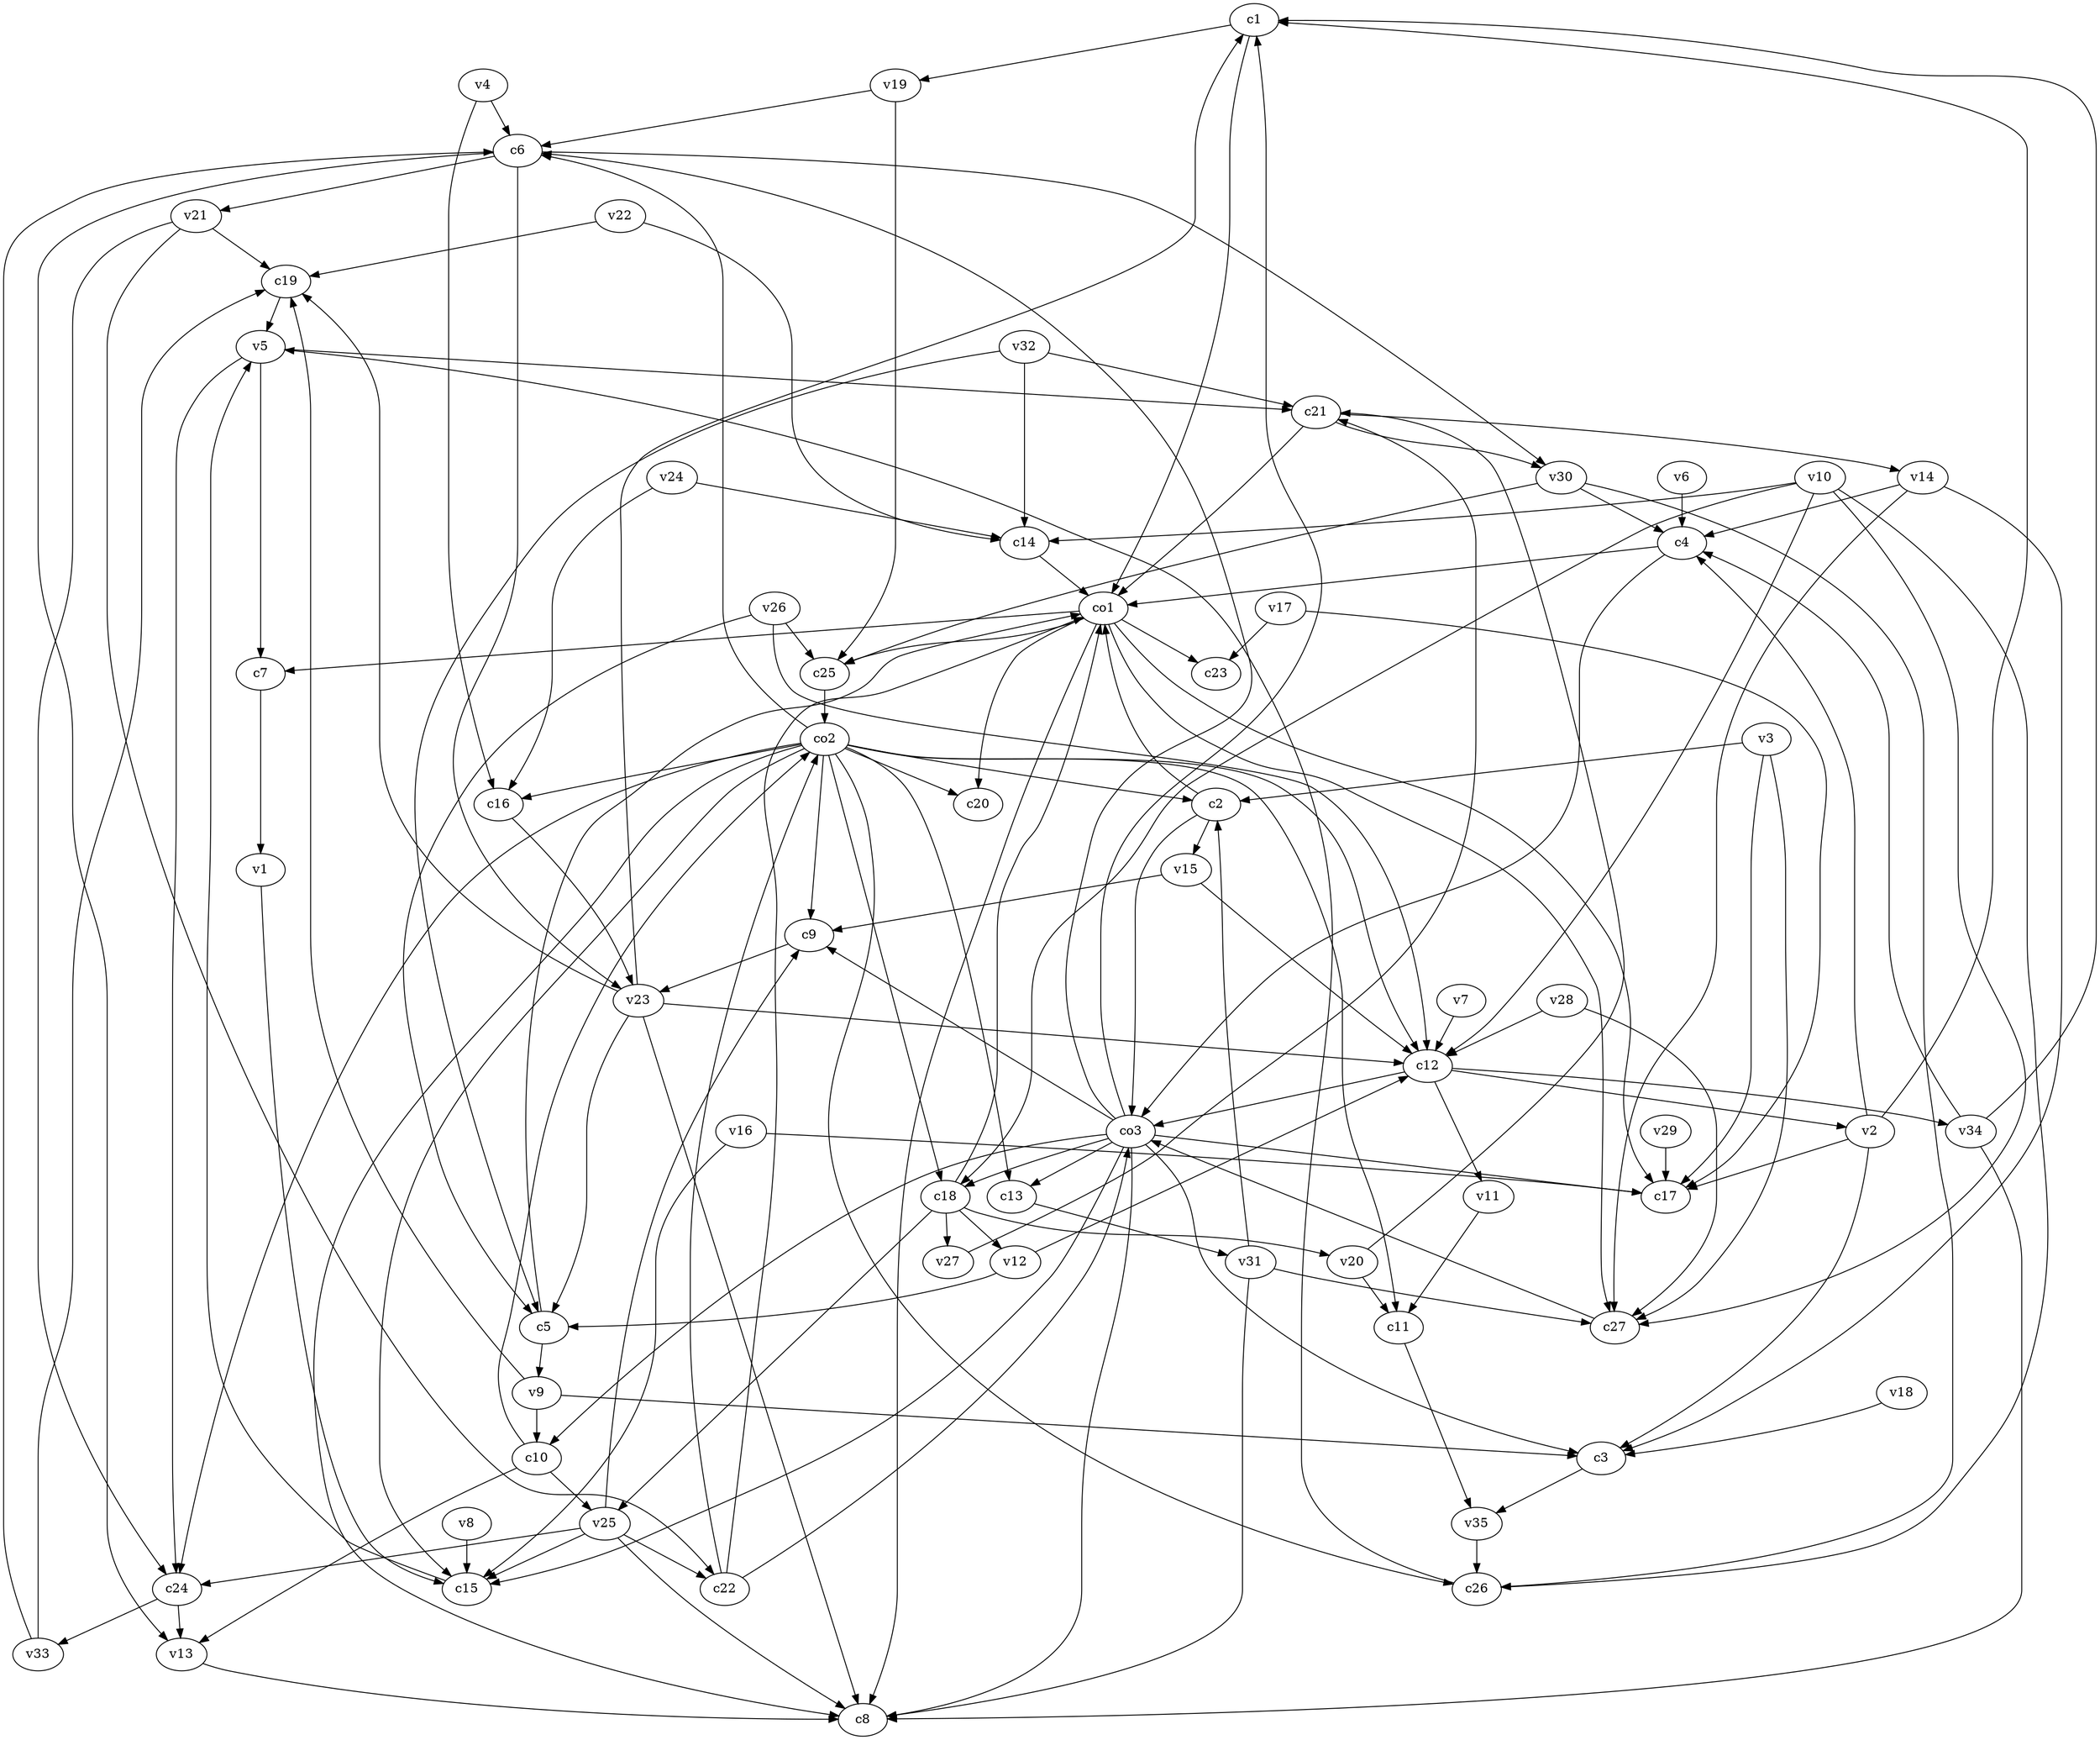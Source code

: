 strict digraph  {
c1;
c2;
c3;
c4;
c5;
c6;
c7;
c8;
c9;
c10;
c11;
c12;
c13;
c14;
c15;
c16;
c17;
c18;
c19;
c20;
c21;
c22;
c23;
c24;
c25;
c26;
c27;
v1;
v2;
v3;
v4;
v5;
v6;
v7;
v8;
v9;
v10;
v11;
v12;
v13;
v14;
v15;
v16;
v17;
v18;
v19;
v20;
v21;
v22;
v23;
v24;
v25;
v26;
v27;
v28;
v29;
v30;
v31;
v32;
v33;
v34;
v35;
co1;
co2;
co3;
c1 -> co1  [weight=1];
c1 -> v19  [weight=1];
c2 -> co1  [weight=1];
c2 -> v15  [weight=1];
c2 -> co3  [weight=1];
c3 -> v35  [weight=1];
c4 -> co3  [weight=1];
c4 -> co1  [weight=1];
c5 -> v9  [weight=1];
c5 -> co1  [weight=1];
c6 -> v30  [weight=1];
c6 -> v23  [weight=1];
c6 -> v21  [weight=1];
c6 -> v13  [weight=1];
c7 -> v1  [weight=1];
c9 -> v23  [weight=1];
c10 -> v13  [weight=1];
c10 -> v25  [weight=1];
c10 -> co2  [weight=1];
c11 -> v35  [weight=1];
c12 -> v34  [weight=1];
c12 -> co3  [weight=1];
c12 -> v11  [weight=1];
c12 -> v2  [weight=1];
c13 -> v31  [weight=1];
c14 -> co1  [weight=1];
c15 -> v5  [weight=1];
c16 -> v23  [weight=1];
c18 -> v25  [weight=1];
c18 -> co1  [weight=1];
c18 -> v20  [weight=1];
c18 -> v27  [weight=1];
c18 -> v12  [weight=1];
c19 -> v5  [weight=1];
c21 -> v14  [weight=1];
c21 -> co1  [weight=1];
c21 -> v30  [weight=1];
c22 -> co3  [weight=1];
c22 -> co1  [weight=1];
c22 -> co2  [weight=1];
c24 -> v13  [weight=1];
c24 -> v33  [weight=1];
c25 -> co2  [weight=1];
c26 -> v5  [weight=1];
c27 -> co3  [weight=1];
v1 -> c15  [weight=1];
v2 -> c17  [weight=1];
v2 -> c4  [weight=1];
v2 -> c3  [weight=1];
v2 -> c1  [weight=1];
v3 -> c2  [weight=1];
v3 -> c17  [weight=1];
v3 -> c27  [weight=1];
v4 -> c16  [weight=1];
v4 -> c6  [weight=1];
v5 -> c24  [weight=1];
v5 -> c7  [weight=1];
v5 -> c21  [weight=1];
v6 -> c4  [weight=1];
v7 -> c12  [weight=1];
v8 -> c15  [weight=1];
v9 -> c3  [weight=1];
v9 -> c10  [weight=1];
v9 -> c19  [weight=1];
v10 -> c14  [weight=1];
v10 -> c12  [weight=1];
v10 -> c18  [weight=1];
v10 -> c27  [weight=1];
v10 -> c26  [weight=1];
v11 -> c11  [weight=1];
v12 -> c5  [weight=1];
v12 -> c12  [weight=1];
v13 -> c8  [weight=1];
v14 -> c3  [weight=1];
v14 -> c4  [weight=1];
v14 -> c27  [weight=1];
v15 -> c9  [weight=1];
v15 -> c12  [weight=1];
v16 -> c17  [weight=1];
v16 -> c15  [weight=1];
v17 -> c17  [weight=1];
v17 -> c23  [weight=1];
v18 -> c3  [weight=1];
v19 -> c25  [weight=1];
v19 -> c6  [weight=1];
v20 -> c21  [weight=1];
v20 -> c11  [weight=1];
v21 -> c24  [weight=1];
v21 -> c19  [weight=1];
v21 -> c22  [weight=1];
v22 -> c19  [weight=1];
v22 -> c14  [weight=1];
v23 -> c1  [weight=1];
v23 -> c12  [weight=1];
v23 -> c5  [weight=1];
v23 -> c19  [weight=1];
v23 -> c8  [weight=1];
v24 -> c14  [weight=1];
v24 -> c16  [weight=1];
v25 -> c15  [weight=1];
v25 -> c22  [weight=1];
v25 -> c8  [weight=1];
v25 -> c9  [weight=1];
v25 -> c24  [weight=1];
v26 -> c5  [weight=1];
v26 -> c25  [weight=1];
v26 -> c12  [weight=1];
v27 -> c21  [weight=1];
v28 -> c27  [weight=1];
v28 -> c12  [weight=1];
v29 -> c17  [weight=1];
v30 -> c26  [weight=1];
v30 -> c25  [weight=1];
v30 -> c4  [weight=1];
v31 -> c27  [weight=1];
v31 -> c2  [weight=1];
v31 -> c8  [weight=1];
v32 -> c5  [weight=1];
v32 -> c14  [weight=1];
v32 -> c21  [weight=1];
v33 -> c19  [weight=1];
v33 -> c6  [weight=1];
v34 -> c4  [weight=1];
v34 -> c8  [weight=1];
v34 -> c1  [weight=1];
v35 -> c26  [weight=1];
co1 -> c7  [weight=1];
co1 -> c8  [weight=1];
co1 -> c27  [weight=1];
co1 -> c23  [weight=1];
co1 -> c25  [weight=1];
co1 -> c17  [weight=1];
co1 -> c20  [weight=1];
co2 -> c26  [weight=1];
co2 -> c9  [weight=1];
co2 -> c20  [weight=1];
co2 -> c24  [weight=1];
co2 -> c13  [weight=1];
co2 -> c15  [weight=1];
co2 -> c6  [weight=1];
co2 -> c16  [weight=1];
co2 -> c12  [weight=1];
co2 -> c8  [weight=1];
co2 -> c11  [weight=1];
co2 -> c18  [weight=1];
co2 -> c2  [weight=1];
co3 -> c3  [weight=1];
co3 -> c17  [weight=1];
co3 -> c1  [weight=1];
co3 -> c15  [weight=1];
co3 -> c18  [weight=1];
co3 -> c6  [weight=1];
co3 -> c8  [weight=1];
co3 -> c10  [weight=1];
co3 -> c13  [weight=1];
co3 -> c9  [weight=1];
}
